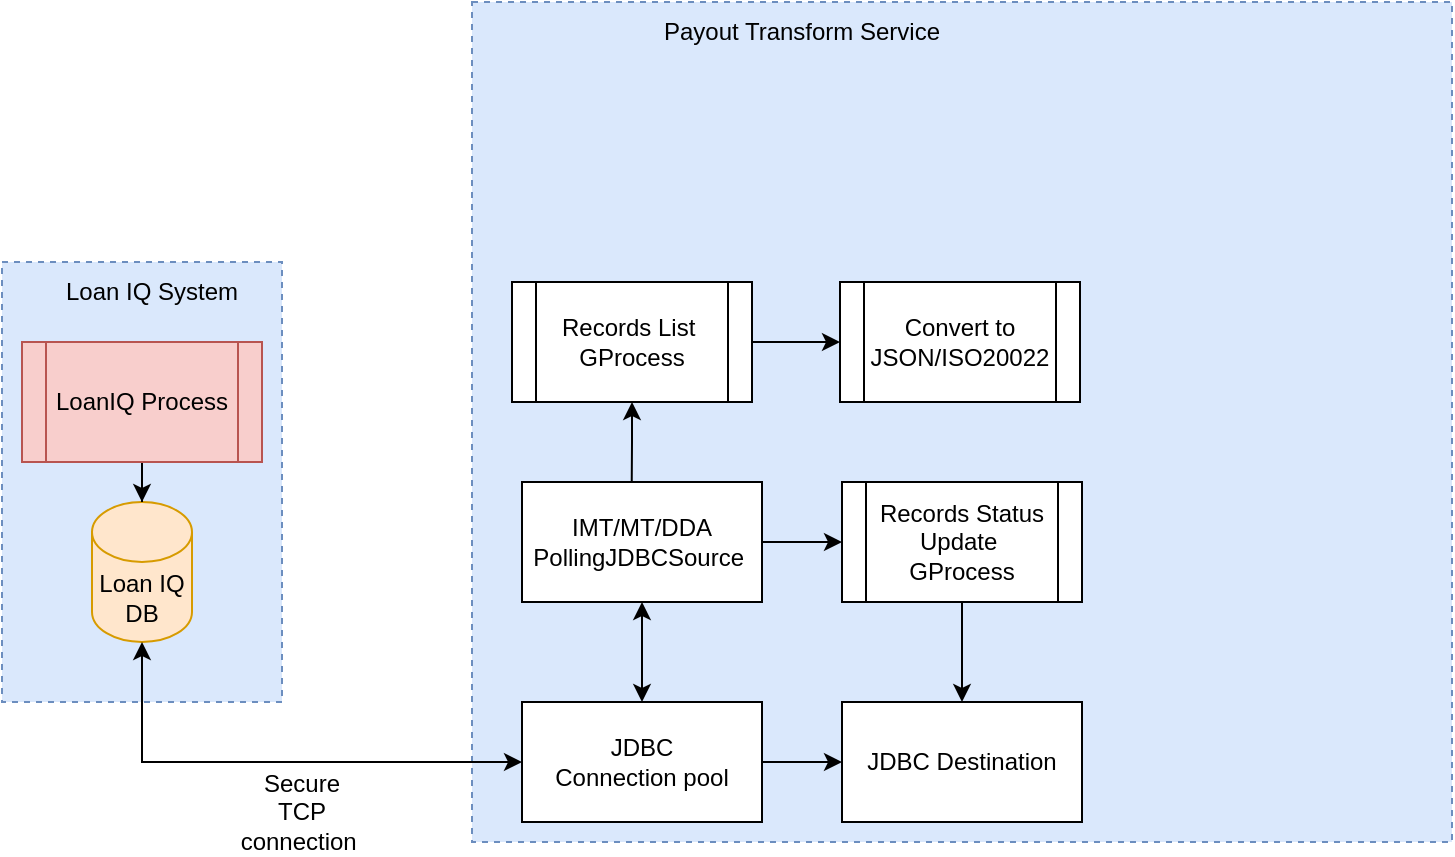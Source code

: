 <mxfile version="15.4.3" type="github">
  <diagram id="wsvOGzYLy5VYs7ZQQgK0" name="Page-1">
    <mxGraphModel dx="1038" dy="434" grid="1" gridSize="10" guides="1" tooltips="1" connect="1" arrows="1" fold="1" page="1" pageScale="1" pageWidth="850" pageHeight="1100" math="0" shadow="0">
      <root>
        <mxCell id="0" />
        <mxCell id="1" parent="0" />
        <mxCell id="7v1TWwcg-S9umD4_FSk9-1" value="" style="rounded=0;whiteSpace=wrap;html=1;dashed=1;fillColor=#dae8fc;strokeColor=#6c8ebf;" vertex="1" parent="1">
          <mxGeometry x="80" y="330" width="140" height="220" as="geometry" />
        </mxCell>
        <mxCell id="7v1TWwcg-S9umD4_FSk9-2" value="Loan IQ System" style="text;html=1;strokeColor=none;fillColor=none;align=center;verticalAlign=middle;whiteSpace=wrap;rounded=0;" vertex="1" parent="1">
          <mxGeometry x="110" y="330" width="90" height="30" as="geometry" />
        </mxCell>
        <mxCell id="7v1TWwcg-S9umD4_FSk9-3" value="Loan IQ DB" style="shape=cylinder3;whiteSpace=wrap;html=1;boundedLbl=1;backgroundOutline=1;size=15;fillColor=#ffe6cc;strokeColor=#d79b00;" vertex="1" parent="1">
          <mxGeometry x="125" y="450" width="50" height="70" as="geometry" />
        </mxCell>
        <mxCell id="7v1TWwcg-S9umD4_FSk9-5" style="edgeStyle=orthogonalEdgeStyle;rounded=0;orthogonalLoop=1;jettySize=auto;html=1;exitX=0.5;exitY=1;exitDx=0;exitDy=0;" edge="1" parent="1" source="7v1TWwcg-S9umD4_FSk9-4" target="7v1TWwcg-S9umD4_FSk9-3">
          <mxGeometry relative="1" as="geometry" />
        </mxCell>
        <mxCell id="7v1TWwcg-S9umD4_FSk9-4" value="LoanIQ Process" style="shape=process;whiteSpace=wrap;html=1;backgroundOutline=1;fillColor=#f8cecc;strokeColor=#b85450;" vertex="1" parent="1">
          <mxGeometry x="90" y="370" width="120" height="60" as="geometry" />
        </mxCell>
        <mxCell id="7v1TWwcg-S9umD4_FSk9-6" value="" style="rounded=0;whiteSpace=wrap;html=1;dashed=1;fillColor=#dae8fc;strokeColor=#6c8ebf;" vertex="1" parent="1">
          <mxGeometry x="315" y="200" width="490" height="420" as="geometry" />
        </mxCell>
        <mxCell id="7v1TWwcg-S9umD4_FSk9-7" value="Payout Transform Service" style="text;html=1;strokeColor=none;fillColor=none;align=center;verticalAlign=middle;whiteSpace=wrap;rounded=0;dashed=1;" vertex="1" parent="1">
          <mxGeometry x="370" y="200" width="220" height="30" as="geometry" />
        </mxCell>
        <mxCell id="7v1TWwcg-S9umD4_FSk9-9" style="edgeStyle=orthogonalEdgeStyle;rounded=0;orthogonalLoop=1;jettySize=auto;html=1;startArrow=classic;startFill=1;" edge="1" parent="1" source="7v1TWwcg-S9umD4_FSk9-8" target="7v1TWwcg-S9umD4_FSk9-3">
          <mxGeometry relative="1" as="geometry" />
        </mxCell>
        <mxCell id="7v1TWwcg-S9umD4_FSk9-8" value="JDBC&lt;br&gt;Connection pool" style="rounded=0;whiteSpace=wrap;html=1;" vertex="1" parent="1">
          <mxGeometry x="340" y="550" width="120" height="60" as="geometry" />
        </mxCell>
        <mxCell id="7v1TWwcg-S9umD4_FSk9-10" value="Secure TCP connection&amp;nbsp;" style="text;html=1;strokeColor=none;fillColor=none;align=center;verticalAlign=middle;whiteSpace=wrap;rounded=0;" vertex="1" parent="1">
          <mxGeometry x="200" y="590" width="60" height="30" as="geometry" />
        </mxCell>
        <mxCell id="7v1TWwcg-S9umD4_FSk9-12" style="edgeStyle=orthogonalEdgeStyle;rounded=0;orthogonalLoop=1;jettySize=auto;html=1;entryX=0.5;entryY=0;entryDx=0;entryDy=0;startArrow=classic;startFill=1;" edge="1" parent="1" source="7v1TWwcg-S9umD4_FSk9-11" target="7v1TWwcg-S9umD4_FSk9-8">
          <mxGeometry relative="1" as="geometry" />
        </mxCell>
        <mxCell id="7v1TWwcg-S9umD4_FSk9-11" value="IMT/MT/DDA &lt;br&gt;PollingJDBCSource&amp;nbsp;" style="rounded=0;whiteSpace=wrap;html=1;" vertex="1" parent="1">
          <mxGeometry x="340" y="440" width="120" height="60" as="geometry" />
        </mxCell>
        <mxCell id="7v1TWwcg-S9umD4_FSk9-15" style="edgeStyle=orthogonalEdgeStyle;rounded=0;orthogonalLoop=1;jettySize=auto;html=1;entryX=0.163;entryY=0.571;entryDx=0;entryDy=0;entryPerimeter=0;startArrow=classic;startFill=1;endArrow=none;endFill=0;" edge="1" parent="1" source="7v1TWwcg-S9umD4_FSk9-14" target="7v1TWwcg-S9umD4_FSk9-6">
          <mxGeometry relative="1" as="geometry" />
        </mxCell>
        <mxCell id="7v1TWwcg-S9umD4_FSk9-14" value="Records List&amp;nbsp;&lt;br&gt;GProcess" style="shape=process;whiteSpace=wrap;html=1;backgroundOutline=1;" vertex="1" parent="1">
          <mxGeometry x="335" y="340" width="120" height="60" as="geometry" />
        </mxCell>
        <mxCell id="7v1TWwcg-S9umD4_FSk9-18" style="edgeStyle=orthogonalEdgeStyle;rounded=0;orthogonalLoop=1;jettySize=auto;html=1;exitX=0;exitY=0.5;exitDx=0;exitDy=0;entryX=1;entryY=0.5;entryDx=0;entryDy=0;startArrow=classic;startFill=1;endArrow=none;endFill=0;" edge="1" parent="1" source="7v1TWwcg-S9umD4_FSk9-16" target="7v1TWwcg-S9umD4_FSk9-11">
          <mxGeometry relative="1" as="geometry" />
        </mxCell>
        <mxCell id="7v1TWwcg-S9umD4_FSk9-16" value="Records Status Update&amp;nbsp;&lt;br&gt;GProcess" style="shape=process;whiteSpace=wrap;html=1;backgroundOutline=1;" vertex="1" parent="1">
          <mxGeometry x="500" y="440" width="120" height="60" as="geometry" />
        </mxCell>
        <mxCell id="7v1TWwcg-S9umD4_FSk9-23" style="edgeStyle=orthogonalEdgeStyle;rounded=0;orthogonalLoop=1;jettySize=auto;html=1;entryX=0.5;entryY=1;entryDx=0;entryDy=0;startArrow=classic;startFill=1;endArrow=none;endFill=0;" edge="1" parent="1" source="7v1TWwcg-S9umD4_FSk9-19" target="7v1TWwcg-S9umD4_FSk9-16">
          <mxGeometry relative="1" as="geometry" />
        </mxCell>
        <mxCell id="7v1TWwcg-S9umD4_FSk9-24" style="edgeStyle=orthogonalEdgeStyle;rounded=0;orthogonalLoop=1;jettySize=auto;html=1;entryX=1;entryY=0.5;entryDx=0;entryDy=0;startArrow=classic;startFill=1;endArrow=none;endFill=0;" edge="1" parent="1" source="7v1TWwcg-S9umD4_FSk9-19" target="7v1TWwcg-S9umD4_FSk9-8">
          <mxGeometry relative="1" as="geometry" />
        </mxCell>
        <mxCell id="7v1TWwcg-S9umD4_FSk9-19" value="JDBC Destination" style="rounded=0;whiteSpace=wrap;html=1;" vertex="1" parent="1">
          <mxGeometry x="500" y="550" width="120" height="60" as="geometry" />
        </mxCell>
        <mxCell id="7v1TWwcg-S9umD4_FSk9-27" style="edgeStyle=orthogonalEdgeStyle;rounded=0;orthogonalLoop=1;jettySize=auto;html=1;exitX=0;exitY=0.5;exitDx=0;exitDy=0;entryX=1;entryY=0.5;entryDx=0;entryDy=0;startArrow=classic;startFill=1;endArrow=none;endFill=0;" edge="1" parent="1" source="7v1TWwcg-S9umD4_FSk9-25" target="7v1TWwcg-S9umD4_FSk9-14">
          <mxGeometry relative="1" as="geometry" />
        </mxCell>
        <mxCell id="7v1TWwcg-S9umD4_FSk9-25" value="Convert to JSON/ISO20022" style="shape=process;whiteSpace=wrap;html=1;backgroundOutline=1;" vertex="1" parent="1">
          <mxGeometry x="499" y="340" width="120" height="60" as="geometry" />
        </mxCell>
      </root>
    </mxGraphModel>
  </diagram>
</mxfile>
